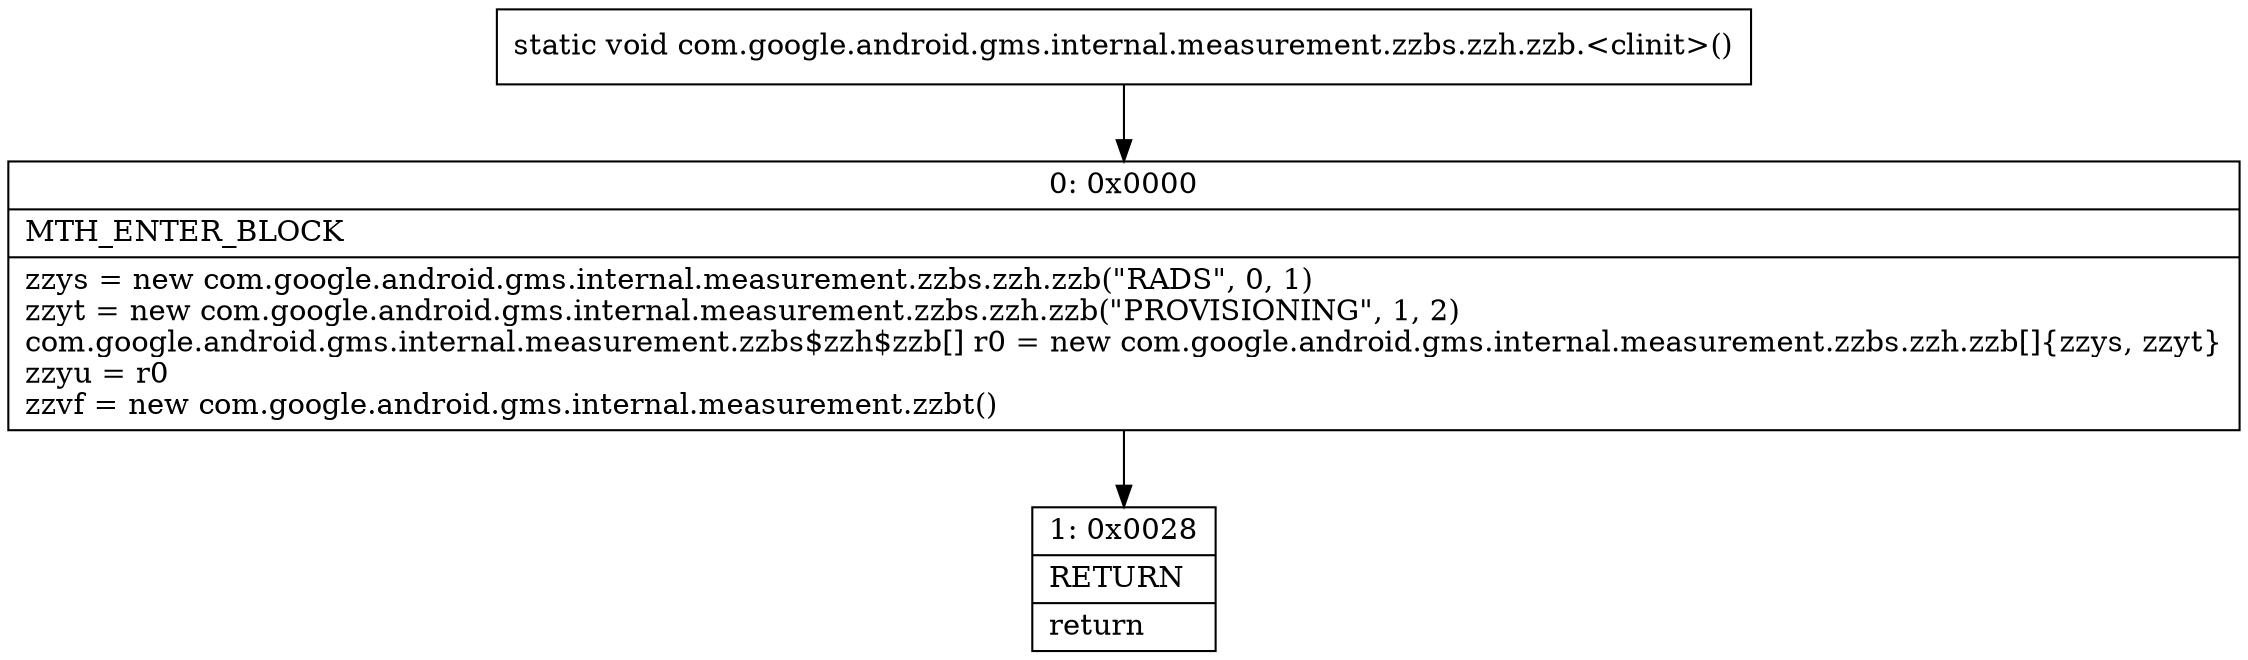 digraph "CFG forcom.google.android.gms.internal.measurement.zzbs.zzh.zzb.\<clinit\>()V" {
Node_0 [shape=record,label="{0\:\ 0x0000|MTH_ENTER_BLOCK\l|zzys = new com.google.android.gms.internal.measurement.zzbs.zzh.zzb(\"RADS\", 0, 1)\lzzyt = new com.google.android.gms.internal.measurement.zzbs.zzh.zzb(\"PROVISIONING\", 1, 2)\lcom.google.android.gms.internal.measurement.zzbs$zzh$zzb[] r0 = new com.google.android.gms.internal.measurement.zzbs.zzh.zzb[]\{zzys, zzyt\}\lzzyu = r0\lzzvf = new com.google.android.gms.internal.measurement.zzbt()\l}"];
Node_1 [shape=record,label="{1\:\ 0x0028|RETURN\l|return\l}"];
MethodNode[shape=record,label="{static void com.google.android.gms.internal.measurement.zzbs.zzh.zzb.\<clinit\>() }"];
MethodNode -> Node_0;
Node_0 -> Node_1;
}


